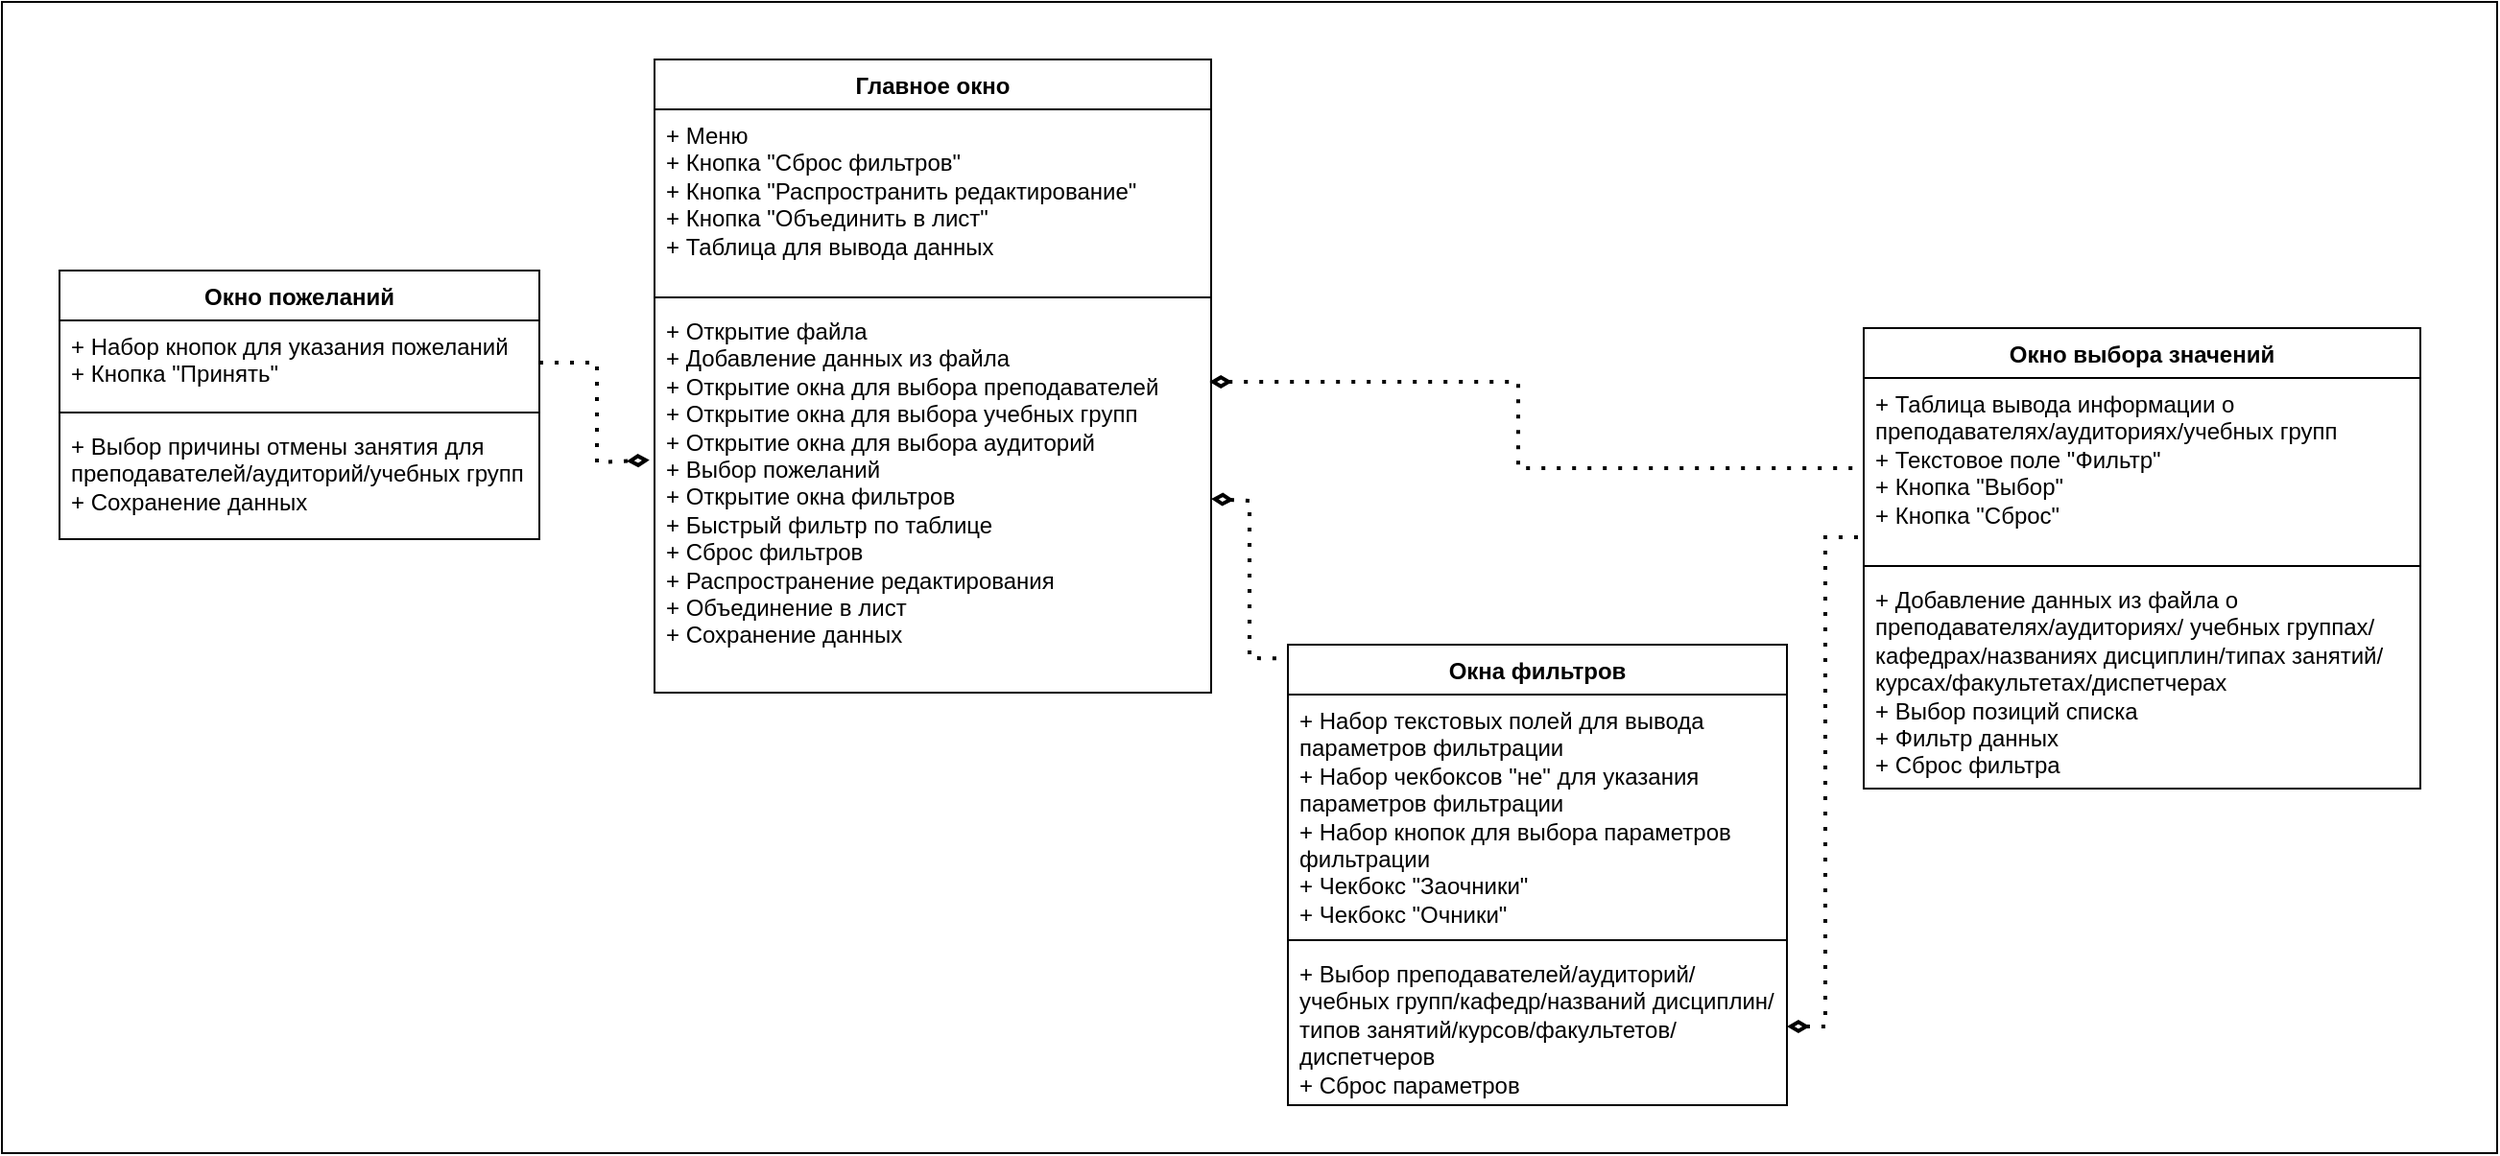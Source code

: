 <mxfile version="21.3.5" type="device">
  <diagram name="Страница 1" id="biiNAxNrtxoNpZc9Q-lB">
    <mxGraphModel dx="880" dy="444" grid="1" gridSize="10" guides="1" tooltips="1" connect="1" arrows="1" fold="1" page="1" pageScale="1" pageWidth="827" pageHeight="1169" math="0" shadow="0">
      <root>
        <mxCell id="0" />
        <mxCell id="1" parent="0" />
        <mxCell id="C8yTGcel6rQn88DSbwS--27" value="" style="rounded=0;whiteSpace=wrap;html=1;" parent="1" vertex="1">
          <mxGeometry x="90" y="10" width="1300" height="600" as="geometry" />
        </mxCell>
        <mxCell id="C8yTGcel6rQn88DSbwS--1" value="Главное окно" style="swimlane;fontStyle=1;align=center;verticalAlign=top;childLayout=stackLayout;horizontal=1;startSize=26;horizontalStack=0;resizeParent=1;resizeParentMax=0;resizeLast=0;collapsible=1;marginBottom=0;whiteSpace=wrap;html=1;" parent="1" vertex="1">
          <mxGeometry x="430" y="40" width="290" height="330" as="geometry" />
        </mxCell>
        <mxCell id="C8yTGcel6rQn88DSbwS--2" value="+ Меню&lt;br&gt;+ Кнопка &quot;Сброс фильтров&quot;&lt;br&gt;+ Кнопка &quot;Распространить редактирование&quot;&lt;br&gt;+ Кнопка &quot;Объединить в лист&quot;&lt;br&gt;+ Таблица для вывода данных" style="text;strokeColor=none;fillColor=none;align=left;verticalAlign=top;spacingLeft=4;spacingRight=4;overflow=hidden;rotatable=0;points=[[0,0.5],[1,0.5]];portConstraint=eastwest;whiteSpace=wrap;html=1;" parent="C8yTGcel6rQn88DSbwS--1" vertex="1">
          <mxGeometry y="26" width="290" height="94" as="geometry" />
        </mxCell>
        <mxCell id="C8yTGcel6rQn88DSbwS--3" value="" style="line;strokeWidth=1;fillColor=none;align=left;verticalAlign=middle;spacingTop=-1;spacingLeft=3;spacingRight=3;rotatable=0;labelPosition=right;points=[];portConstraint=eastwest;strokeColor=inherit;" parent="C8yTGcel6rQn88DSbwS--1" vertex="1">
          <mxGeometry y="120" width="290" height="8" as="geometry" />
        </mxCell>
        <mxCell id="C8yTGcel6rQn88DSbwS--4" value="+ Открытие файла&lt;br&gt;+ Добавление данных из файла&lt;br&gt;+ Открытие окна для выбора преподавателей&lt;br&gt;+ Открытие окна для выбора учебных групп&lt;br&gt;+ Открытие окна для выбора аудиторий&lt;br&gt;+ Выбор пожеланий&lt;br&gt;+ Открытие окна фильтров&lt;br&gt;+ Быстрый фильтр по таблице&lt;br&gt;+ Сброс фильтров&amp;nbsp;&lt;br&gt;+ Распространение редактирования&lt;br&gt;+ Объединение в лист&lt;br&gt;+ Сохранение данных&amp;nbsp;&amp;nbsp;" style="text;strokeColor=none;fillColor=none;align=left;verticalAlign=top;spacingLeft=4;spacingRight=4;overflow=hidden;rotatable=0;points=[[0,0.5],[1,0.5]];portConstraint=eastwest;whiteSpace=wrap;html=1;" parent="C8yTGcel6rQn88DSbwS--1" vertex="1">
          <mxGeometry y="128" width="290" height="202" as="geometry" />
        </mxCell>
        <mxCell id="C8yTGcel6rQn88DSbwS--5" value="Окна фильтров" style="swimlane;fontStyle=1;align=center;verticalAlign=top;childLayout=stackLayout;horizontal=1;startSize=26;horizontalStack=0;resizeParent=1;resizeParentMax=0;resizeLast=0;collapsible=1;marginBottom=0;whiteSpace=wrap;html=1;" parent="1" vertex="1">
          <mxGeometry x="760" y="345" width="260" height="240" as="geometry" />
        </mxCell>
        <mxCell id="C8yTGcel6rQn88DSbwS--6" value="+ Набор текстовых полей для вывода параметров фильтрации&lt;br&gt;+ Набор чекбоксов &quot;не&quot; для указания параметров фильтрации&lt;br&gt;+ Набор кнопок для выбора параметров фильтрации&lt;br&gt;+ Чекбокс &quot;Заочники&quot;&lt;br&gt;+ Чекбокс &quot;Очники&quot;" style="text;strokeColor=none;fillColor=none;align=left;verticalAlign=top;spacingLeft=4;spacingRight=4;overflow=hidden;rotatable=0;points=[[0,0.5],[1,0.5]];portConstraint=eastwest;whiteSpace=wrap;html=1;" parent="C8yTGcel6rQn88DSbwS--5" vertex="1">
          <mxGeometry y="26" width="260" height="124" as="geometry" />
        </mxCell>
        <mxCell id="C8yTGcel6rQn88DSbwS--7" value="" style="line;strokeWidth=1;fillColor=none;align=left;verticalAlign=middle;spacingTop=-1;spacingLeft=3;spacingRight=3;rotatable=0;labelPosition=right;points=[];portConstraint=eastwest;strokeColor=inherit;" parent="C8yTGcel6rQn88DSbwS--5" vertex="1">
          <mxGeometry y="150" width="260" height="8" as="geometry" />
        </mxCell>
        <mxCell id="C8yTGcel6rQn88DSbwS--8" value="+ Выбор преподавателей/аудиторий/ учебных групп/кафедр/названий дисциплин/типов занятий/курсов/факультетов/диспетчеров&lt;br&gt;+ Сброс параметров" style="text;strokeColor=none;fillColor=none;align=left;verticalAlign=top;spacingLeft=4;spacingRight=4;overflow=hidden;rotatable=0;points=[[0,0.5],[1,0.5]];portConstraint=eastwest;whiteSpace=wrap;html=1;" parent="C8yTGcel6rQn88DSbwS--5" vertex="1">
          <mxGeometry y="158" width="260" height="82" as="geometry" />
        </mxCell>
        <mxCell id="C8yTGcel6rQn88DSbwS--13" value="Окно выбора значений" style="swimlane;fontStyle=1;align=center;verticalAlign=top;childLayout=stackLayout;horizontal=1;startSize=26;horizontalStack=0;resizeParent=1;resizeParentMax=0;resizeLast=0;collapsible=1;marginBottom=0;whiteSpace=wrap;html=1;" parent="1" vertex="1">
          <mxGeometry x="1060" y="180" width="290" height="240" as="geometry" />
        </mxCell>
        <mxCell id="C8yTGcel6rQn88DSbwS--14" value="+ Таблица вывода информации о преподавателях/аудиториях/учебных групп&lt;br&gt;+ Текстовое поле &quot;Фильтр&quot;&lt;br&gt;+ Кнопка &quot;Выбор&quot;&lt;br&gt;+ Кнопка &quot;Сброс&quot;" style="text;strokeColor=none;fillColor=none;align=left;verticalAlign=top;spacingLeft=4;spacingRight=4;overflow=hidden;rotatable=0;points=[[0,0.5],[1,0.5]];portConstraint=eastwest;whiteSpace=wrap;html=1;" parent="C8yTGcel6rQn88DSbwS--13" vertex="1">
          <mxGeometry y="26" width="290" height="94" as="geometry" />
        </mxCell>
        <mxCell id="C8yTGcel6rQn88DSbwS--15" value="" style="line;strokeWidth=1;fillColor=none;align=left;verticalAlign=middle;spacingTop=-1;spacingLeft=3;spacingRight=3;rotatable=0;labelPosition=right;points=[];portConstraint=eastwest;strokeColor=inherit;" parent="C8yTGcel6rQn88DSbwS--13" vertex="1">
          <mxGeometry y="120" width="290" height="8" as="geometry" />
        </mxCell>
        <mxCell id="C8yTGcel6rQn88DSbwS--16" value="+ Добавление данных из файла о преподавателях/аудиториях/ учебных группах/кафедрах/названиях дисциплин/типах занятий/курсах/факультетах/диспетчерах&lt;br&gt;+ Выбор позиций списка&lt;br&gt;+ Фильтр данных&lt;br&gt;+ Сброс фильтра" style="text;strokeColor=none;fillColor=none;align=left;verticalAlign=top;spacingLeft=4;spacingRight=4;overflow=hidden;rotatable=0;points=[[0,0.5],[1,0.5]];portConstraint=eastwest;whiteSpace=wrap;html=1;" parent="C8yTGcel6rQn88DSbwS--13" vertex="1">
          <mxGeometry y="128" width="290" height="112" as="geometry" />
        </mxCell>
        <mxCell id="C8yTGcel6rQn88DSbwS--17" value="Окно пожеланий" style="swimlane;fontStyle=1;align=center;verticalAlign=top;childLayout=stackLayout;horizontal=1;startSize=26;horizontalStack=0;resizeParent=1;resizeParentMax=0;resizeLast=0;collapsible=1;marginBottom=0;whiteSpace=wrap;html=1;" parent="1" vertex="1">
          <mxGeometry x="120" y="150" width="250" height="140" as="geometry" />
        </mxCell>
        <mxCell id="C8yTGcel6rQn88DSbwS--18" value="+ Набор кнопок для указания пожеланий&lt;br style=&quot;border-color: var(--border-color);&quot;&gt;+ Кнопка &quot;Принять&quot;" style="text;strokeColor=none;fillColor=none;align=left;verticalAlign=top;spacingLeft=4;spacingRight=4;overflow=hidden;rotatable=0;points=[[0,0.5],[1,0.5]];portConstraint=eastwest;whiteSpace=wrap;html=1;" parent="C8yTGcel6rQn88DSbwS--17" vertex="1">
          <mxGeometry y="26" width="250" height="44" as="geometry" />
        </mxCell>
        <mxCell id="C8yTGcel6rQn88DSbwS--19" value="" style="line;strokeWidth=1;fillColor=none;align=left;verticalAlign=middle;spacingTop=-1;spacingLeft=3;spacingRight=3;rotatable=0;labelPosition=right;points=[];portConstraint=eastwest;strokeColor=inherit;" parent="C8yTGcel6rQn88DSbwS--17" vertex="1">
          <mxGeometry y="70" width="250" height="8" as="geometry" />
        </mxCell>
        <mxCell id="C8yTGcel6rQn88DSbwS--20" value="+ Выбор причины отмены занятия для преподавателей/аудиторий/учебных групп&lt;br&gt;+ Сохранение данных" style="text;strokeColor=none;fillColor=none;align=left;verticalAlign=top;spacingLeft=4;spacingRight=4;overflow=hidden;rotatable=0;points=[[0,0.5],[1,0.5]];portConstraint=eastwest;whiteSpace=wrap;html=1;" parent="C8yTGcel6rQn88DSbwS--17" vertex="1">
          <mxGeometry y="78" width="250" height="62" as="geometry" />
        </mxCell>
        <mxCell id="C8yTGcel6rQn88DSbwS--22" value="" style="endArrow=none;dashed=1;html=1;dashPattern=1 3;strokeWidth=2;rounded=0;exitX=0.997;exitY=0.198;exitDx=0;exitDy=0;exitPerimeter=0;startArrow=diamondThin;startFill=0;entryX=0;entryY=0.5;entryDx=0;entryDy=0;" parent="1" source="C8yTGcel6rQn88DSbwS--4" target="C8yTGcel6rQn88DSbwS--14" edge="1">
          <mxGeometry width="50" height="50" relative="1" as="geometry">
            <mxPoint x="800" y="230" as="sourcePoint" />
            <mxPoint x="1060" y="240" as="targetPoint" />
            <Array as="points">
              <mxPoint x="880" y="208" />
              <mxPoint x="880" y="253" />
            </Array>
          </mxGeometry>
        </mxCell>
        <mxCell id="C8yTGcel6rQn88DSbwS--23" value="" style="endArrow=none;dashed=1;html=1;dashPattern=1 3;strokeWidth=2;rounded=0;exitX=1;exitY=0.5;exitDx=0;exitDy=0;entryX=-0.015;entryY=0.03;entryDx=0;entryDy=0;entryPerimeter=0;startArrow=diamondThin;startFill=0;" parent="1" source="C8yTGcel6rQn88DSbwS--4" target="C8yTGcel6rQn88DSbwS--5" edge="1">
          <mxGeometry width="50" height="50" relative="1" as="geometry">
            <mxPoint x="800" y="330" as="sourcePoint" />
            <mxPoint x="850" y="280" as="targetPoint" />
            <Array as="points">
              <mxPoint x="740" y="270" />
              <mxPoint x="740" y="352" />
            </Array>
          </mxGeometry>
        </mxCell>
        <mxCell id="C8yTGcel6rQn88DSbwS--24" value="" style="endArrow=none;dashed=1;html=1;dashPattern=1 3;strokeWidth=2;rounded=0;entryX=0.003;entryY=0.883;entryDx=0;entryDy=0;entryPerimeter=0;exitX=1;exitY=0.5;exitDx=0;exitDy=0;startArrow=diamondThin;startFill=0;" parent="1" source="C8yTGcel6rQn88DSbwS--8" target="C8yTGcel6rQn88DSbwS--14" edge="1">
          <mxGeometry width="50" height="50" relative="1" as="geometry">
            <mxPoint x="1070" y="330" as="sourcePoint" />
            <mxPoint x="1120" y="280" as="targetPoint" />
            <Array as="points">
              <mxPoint x="1040" y="544" />
              <mxPoint x="1040" y="289" />
            </Array>
          </mxGeometry>
        </mxCell>
        <mxCell id="C8yTGcel6rQn88DSbwS--25" value="" style="endArrow=diamondThin;dashed=1;html=1;dashPattern=1 3;strokeWidth=2;rounded=0;entryX=-0.009;entryY=0.4;entryDx=0;entryDy=0;entryPerimeter=0;exitX=1;exitY=0.5;exitDx=0;exitDy=0;startArrow=none;startFill=0;endFill=0;" parent="1" source="C8yTGcel6rQn88DSbwS--18" target="C8yTGcel6rQn88DSbwS--4" edge="1">
          <mxGeometry width="50" height="50" relative="1" as="geometry">
            <mxPoint x="420" y="320" as="sourcePoint" />
            <mxPoint x="470" y="270" as="targetPoint" />
            <Array as="points">
              <mxPoint x="400" y="198" />
              <mxPoint x="400" y="250" />
            </Array>
          </mxGeometry>
        </mxCell>
      </root>
    </mxGraphModel>
  </diagram>
</mxfile>
